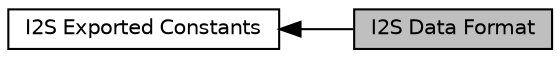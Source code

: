 digraph "I2S Data Format"
{
  edge [fontname="Helvetica",fontsize="10",labelfontname="Helvetica",labelfontsize="10"];
  node [fontname="Helvetica",fontsize="10",shape=record];
  rankdir=LR;
  Node0 [label="I2S Data Format",height=0.2,width=0.4,color="black", fillcolor="grey75", style="filled", fontcolor="black"];
  Node1 [label="I2S Exported Constants",height=0.2,width=0.4,color="black", fillcolor="white", style="filled",URL="$group___i2_s___exported___constants.html"];
  Node1->Node0 [shape=plaintext, dir="back", style="solid"];
}
